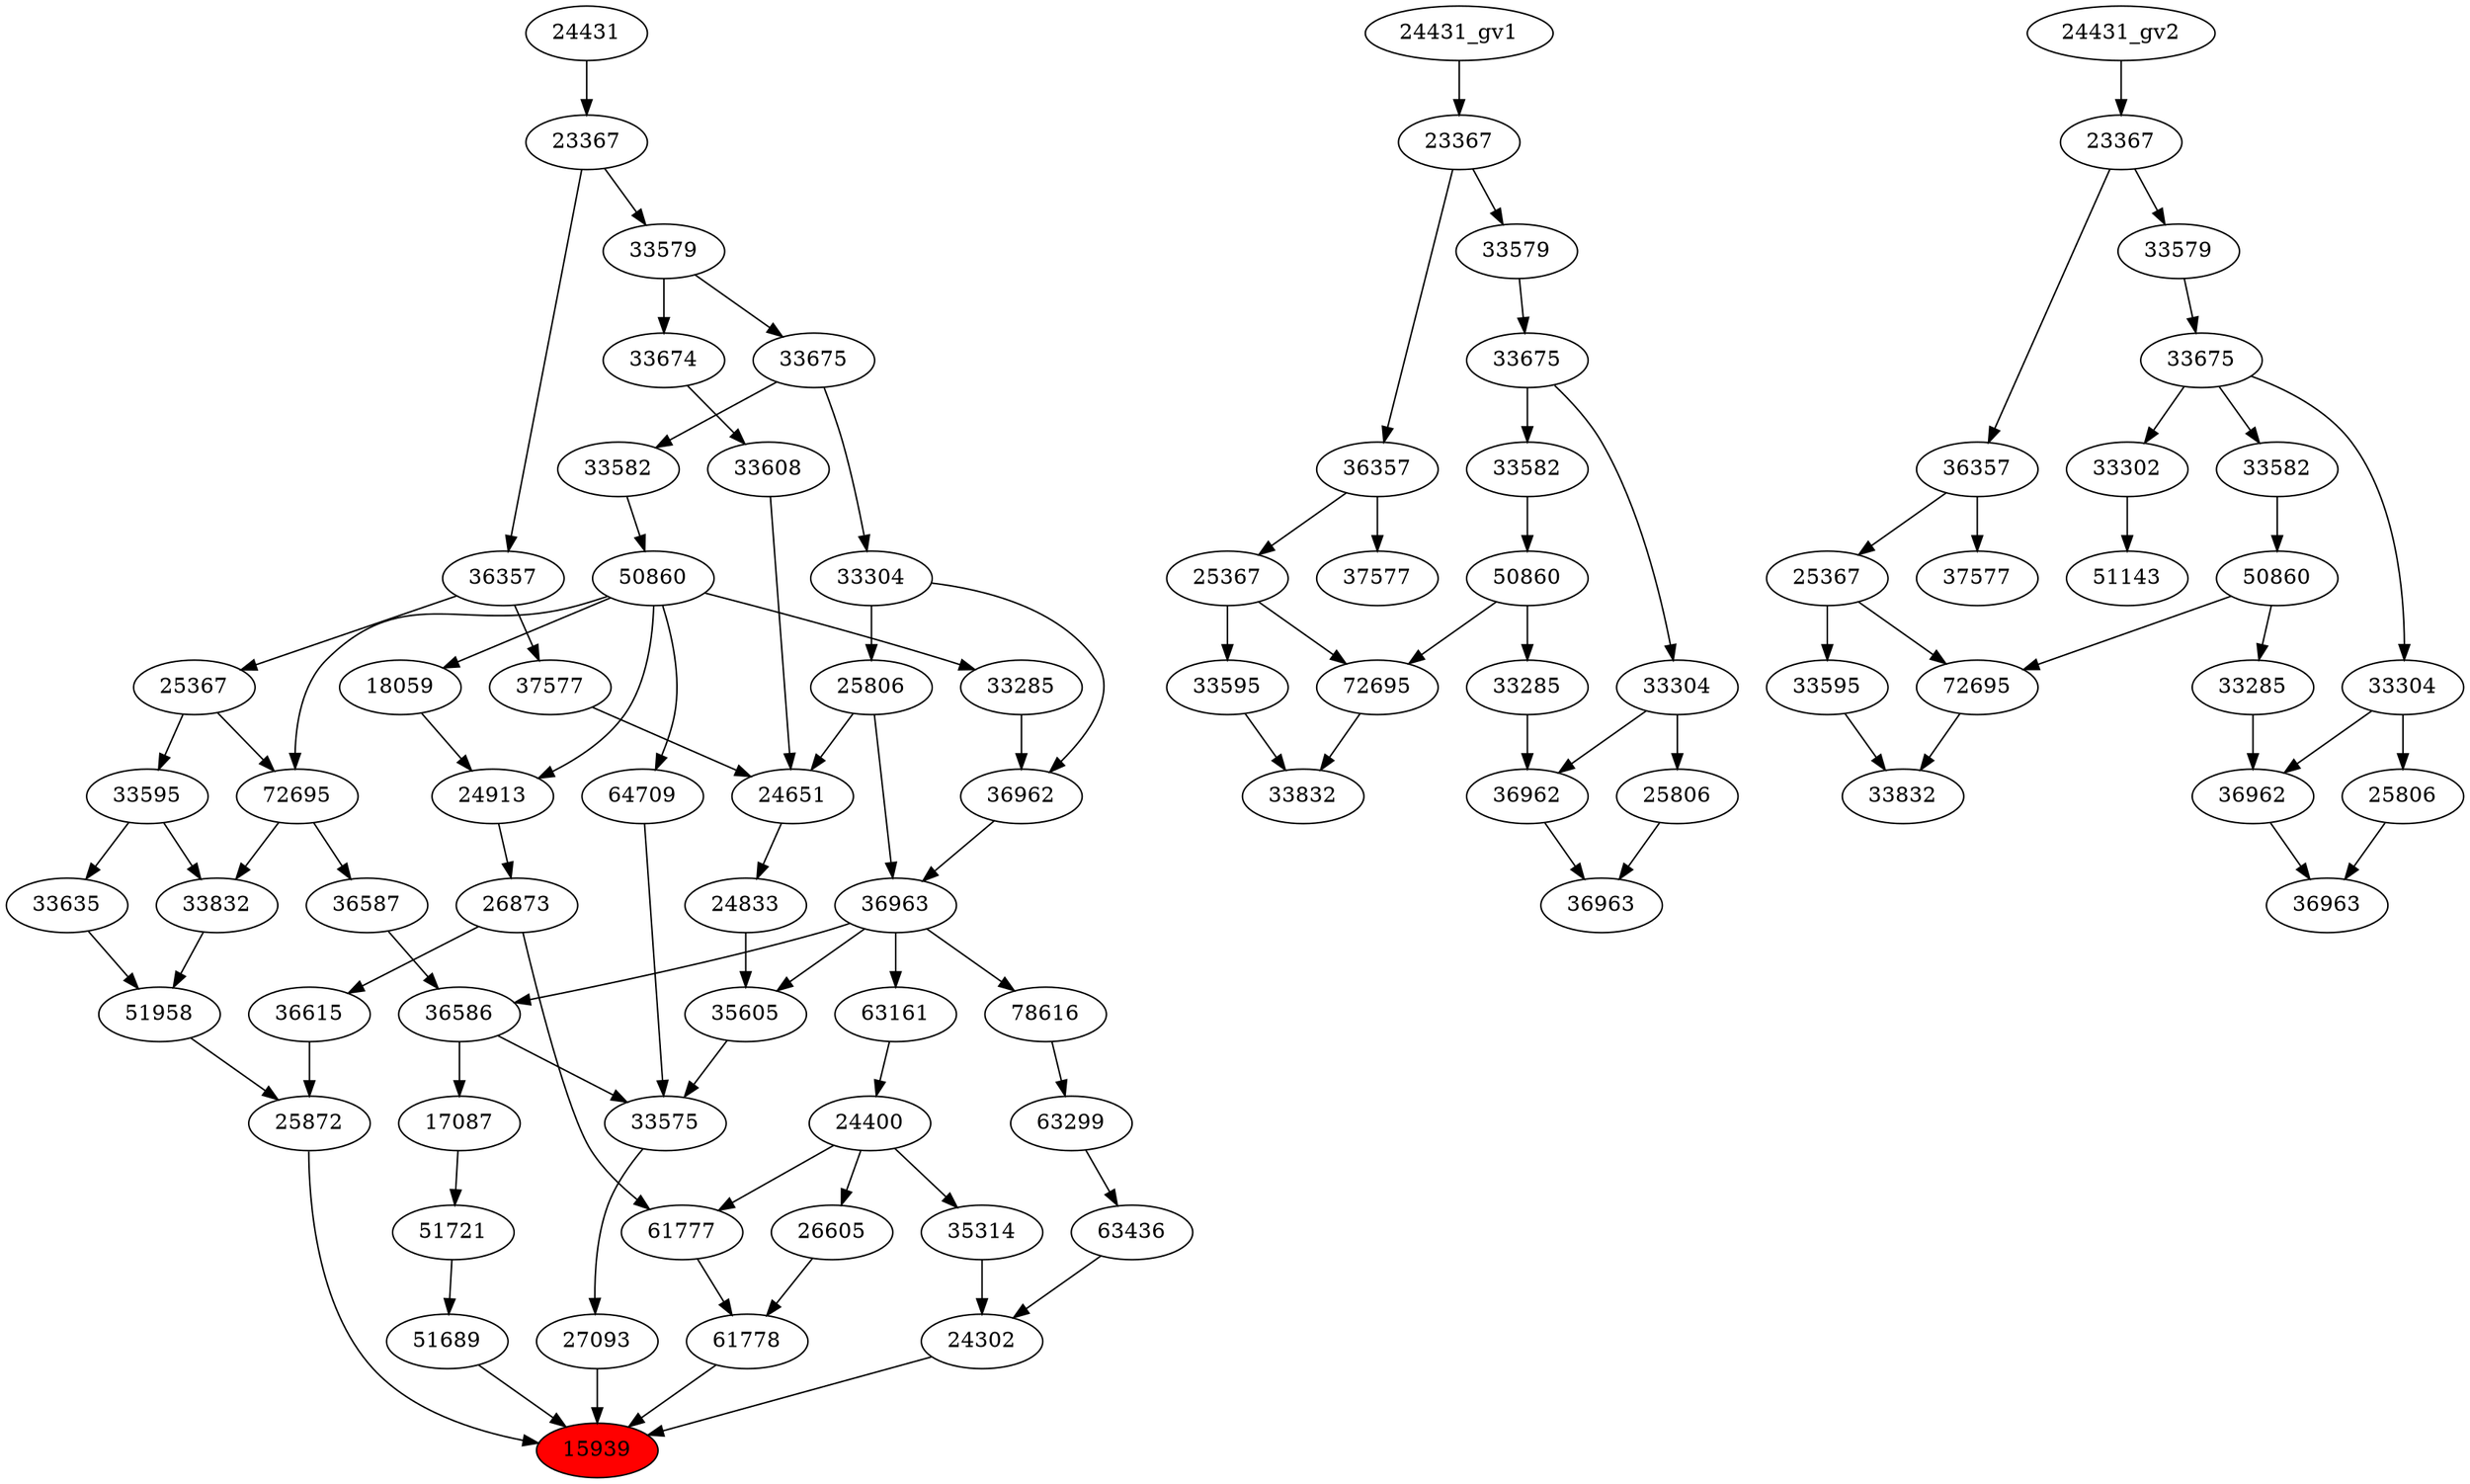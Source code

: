 strict digraph root {
	node [label="\N"];
	{
		node [fillcolor="",
			label="\N",
			style=""
		];
		15939		 [fillcolor=red,
			label=15939,
			style=filled];
		24302		 [label=24302];
		24302 -> 15939;
		27093		 [label=27093];
		27093 -> 15939;
		25872		 [label=25872];
		25872 -> 15939;
		51689		 [label=51689];
		51689 -> 15939;
		61778		 [label=61778];
		61778 -> 15939;
		35314		 [label=35314];
		35314 -> 24302;
		63436		 [label=63436];
		63436 -> 24302;
		33575		 [label=33575];
		33575 -> 27093;
		36615		 [label=36615];
		36615 -> 25872;
		51958		 [label=51958];
		51958 -> 25872;
		51721		 [label=51721];
		51721 -> 51689;
		61777		 [label=61777];
		61777 -> 61778;
		26605		 [label=26605];
		26605 -> 61778;
		24400		 [label=24400];
		24400 -> 35314;
		24400 -> 61777;
		24400 -> 26605;
		63299		 [label=63299];
		63299 -> 63436;
		36586		 [label=36586];
		36586 -> 33575;
		17087		 [label=17087];
		36586 -> 17087;
		35605		 [label=35605];
		35605 -> 33575;
		64709		 [label=64709];
		64709 -> 33575;
		26873		 [label=26873];
		26873 -> 36615;
		26873 -> 61777;
		33832		 [label=33832];
		33832 -> 51958;
		33635		 [label=33635];
		33635 -> 51958;
		17087 -> 51721;
		63161		 [label=63161];
		63161 -> 24400;
		78616		 [label=78616];
		78616 -> 63299;
		36587		 [label=36587];
		36587 -> 36586;
		36963		 [label=36963];
		36963 -> 36586;
		36963 -> 35605;
		36963 -> 63161;
		36963 -> 78616;
		24833		 [label=24833];
		24833 -> 35605;
		50860		 [label=50860];
		50860 -> 64709;
		24913		 [label=24913];
		50860 -> 24913;
		72695		 [label=72695];
		50860 -> 72695;
		18059		 [label=18059];
		50860 -> 18059;
		33285		 [label=33285];
		50860 -> 33285;
		24913 -> 26873;
		72695 -> 33832;
		72695 -> 36587;
		33595		 [label=33595];
		33595 -> 33832;
		33595 -> 33635;
		36962		 [label=36962];
		36962 -> 36963;
		25806		 [label=25806];
		25806 -> 36963;
		24651		 [label=24651];
		25806 -> 24651;
		24651 -> 24833;
		33582		 [label=33582];
		33582 -> 50860;
		18059 -> 24913;
		25367		 [label=25367];
		25367 -> 72695;
		25367 -> 33595;
		33285 -> 36962;
		33304		 [label=33304];
		33304 -> 36962;
		33304 -> 25806;
		33608		 [label=33608];
		33608 -> 24651;
		37577		 [label=37577];
		37577 -> 24651;
		33675		 [label=33675];
		33675 -> 33582;
		33675 -> 33304;
		36357		 [label=36357];
		36357 -> 25367;
		36357 -> 37577;
		33674		 [label=33674];
		33674 -> 33608;
		33579		 [label=33579];
		33579 -> 33675;
		33579 -> 33674;
		23367		 [label=23367];
		23367 -> 36357;
		23367 -> 33579;
		24431		 [label=24431];
		24431 -> 23367;
	}
	{
		node [label="\N"];
		"33832_gv1"		 [label=33832];
		"72695_gv1"		 [label=72695];
		"72695_gv1" -> "33832_gv1";
		"33595_gv1"		 [label=33595];
		"33595_gv1" -> "33832_gv1";
		"36963_gv1"		 [label=36963];
		"36962_gv1"		 [label=36962];
		"36962_gv1" -> "36963_gv1";
		"25806_gv1"		 [label=25806];
		"25806_gv1" -> "36963_gv1";
		"50860_gv1"		 [label=50860];
		"50860_gv1" -> "72695_gv1";
		"33285_gv1"		 [label=33285];
		"50860_gv1" -> "33285_gv1";
		"33582_gv1"		 [label=33582];
		"33582_gv1" -> "50860_gv1";
		"25367_gv1"		 [label=25367];
		"25367_gv1" -> "72695_gv1";
		"25367_gv1" -> "33595_gv1";
		"33285_gv1" -> "36962_gv1";
		"33304_gv1"		 [label=33304];
		"33304_gv1" -> "36962_gv1";
		"33304_gv1" -> "25806_gv1";
		"33675_gv1"		 [label=33675];
		"33675_gv1" -> "33582_gv1";
		"33675_gv1" -> "33304_gv1";
		"36357_gv1"		 [label=36357];
		"36357_gv1" -> "25367_gv1";
		"37577_gv1"		 [label=37577];
		"36357_gv1" -> "37577_gv1";
		"33579_gv1"		 [label=33579];
		"33579_gv1" -> "33675_gv1";
		"23367_gv1"		 [label=23367];
		"23367_gv1" -> "36357_gv1";
		"23367_gv1" -> "33579_gv1";
		"24431_gv1" -> "23367_gv1";
	}
	{
		node [label="\N"];
		"33832_gv2"		 [label=33832];
		"72695_gv2"		 [label=72695];
		"72695_gv2" -> "33832_gv2";
		"33595_gv2"		 [label=33595];
		"33595_gv2" -> "33832_gv2";
		"33285_gv2"		 [label=33285];
		"36962_gv2"		 [label=36962];
		"33285_gv2" -> "36962_gv2";
		"50860_gv2"		 [label=50860];
		"50860_gv2" -> "72695_gv2";
		"50860_gv2" -> "33285_gv2";
		51143		 [label=51143];
		33302		 [label=33302];
		33302 -> 51143;
		"36963_gv2"		 [label=36963];
		"36962_gv2" -> "36963_gv2";
		"25806_gv2"		 [label=25806];
		"25806_gv2" -> "36963_gv2";
		"33582_gv2"		 [label=33582];
		"33582_gv2" -> "50860_gv2";
		"25367_gv2"		 [label=25367];
		"25367_gv2" -> "72695_gv2";
		"25367_gv2" -> "33595_gv2";
		"33675_gv2"		 [label=33675];
		"33675_gv2" -> 33302;
		"33675_gv2" -> "33582_gv2";
		"33304_gv2"		 [label=33304];
		"33675_gv2" -> "33304_gv2";
		"33304_gv2" -> "36962_gv2";
		"33304_gv2" -> "25806_gv2";
		"36357_gv2"		 [label=36357];
		"36357_gv2" -> "25367_gv2";
		"37577_gv2"		 [label=37577];
		"36357_gv2" -> "37577_gv2";
		"33579_gv2"		 [label=33579];
		"33579_gv2" -> "33675_gv2";
		"23367_gv2"		 [label=23367];
		"23367_gv2" -> "36357_gv2";
		"23367_gv2" -> "33579_gv2";
		"24431_gv2" -> "23367_gv2";
	}
}
